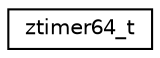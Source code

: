 digraph "Graphical Class Hierarchy"
{
 // LATEX_PDF_SIZE
  edge [fontname="Helvetica",fontsize="10",labelfontname="Helvetica",labelfontsize="10"];
  node [fontname="Helvetica",fontsize="10",shape=record];
  rankdir="LR";
  Node0 [label="ztimer64_t",height=0.2,width=0.4,color="black", fillcolor="white", style="filled",URL="$structztimer64__t.html",tooltip="ztimer64 structure"];
}
